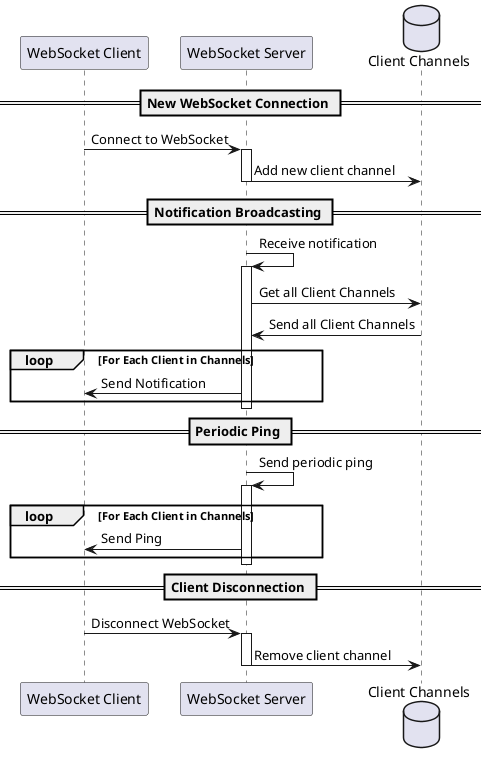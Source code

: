 @startuml
participant "WebSocket Client" as Client
participant "WebSocket Server" as Server
database "Client Channels" as Channels

== New WebSocket Connection ==
Client -> Server: Connect to WebSocket
activate Server
Server -> Channels: Add new client channel
deactivate Server

== Notification Broadcasting ==
Server -> Server: Receive notification
activate Server
Server -> Channels: Get all Client Channels
Channels -> Server: Send all Client Channels

loop For Each Client in Channels
    Server -> Client: Send Notification
end
deactivate Server

== Periodic Ping ==
Server -> Server: Send periodic ping
activate Server
loop For Each Client in Channels
    Server -> Client: Send Ping
end
deactivate Server

== Client Disconnection ==
Client -> Server: Disconnect WebSocket
activate Server
Server -> Channels: Remove client channel
deactivate Server
@enduml
